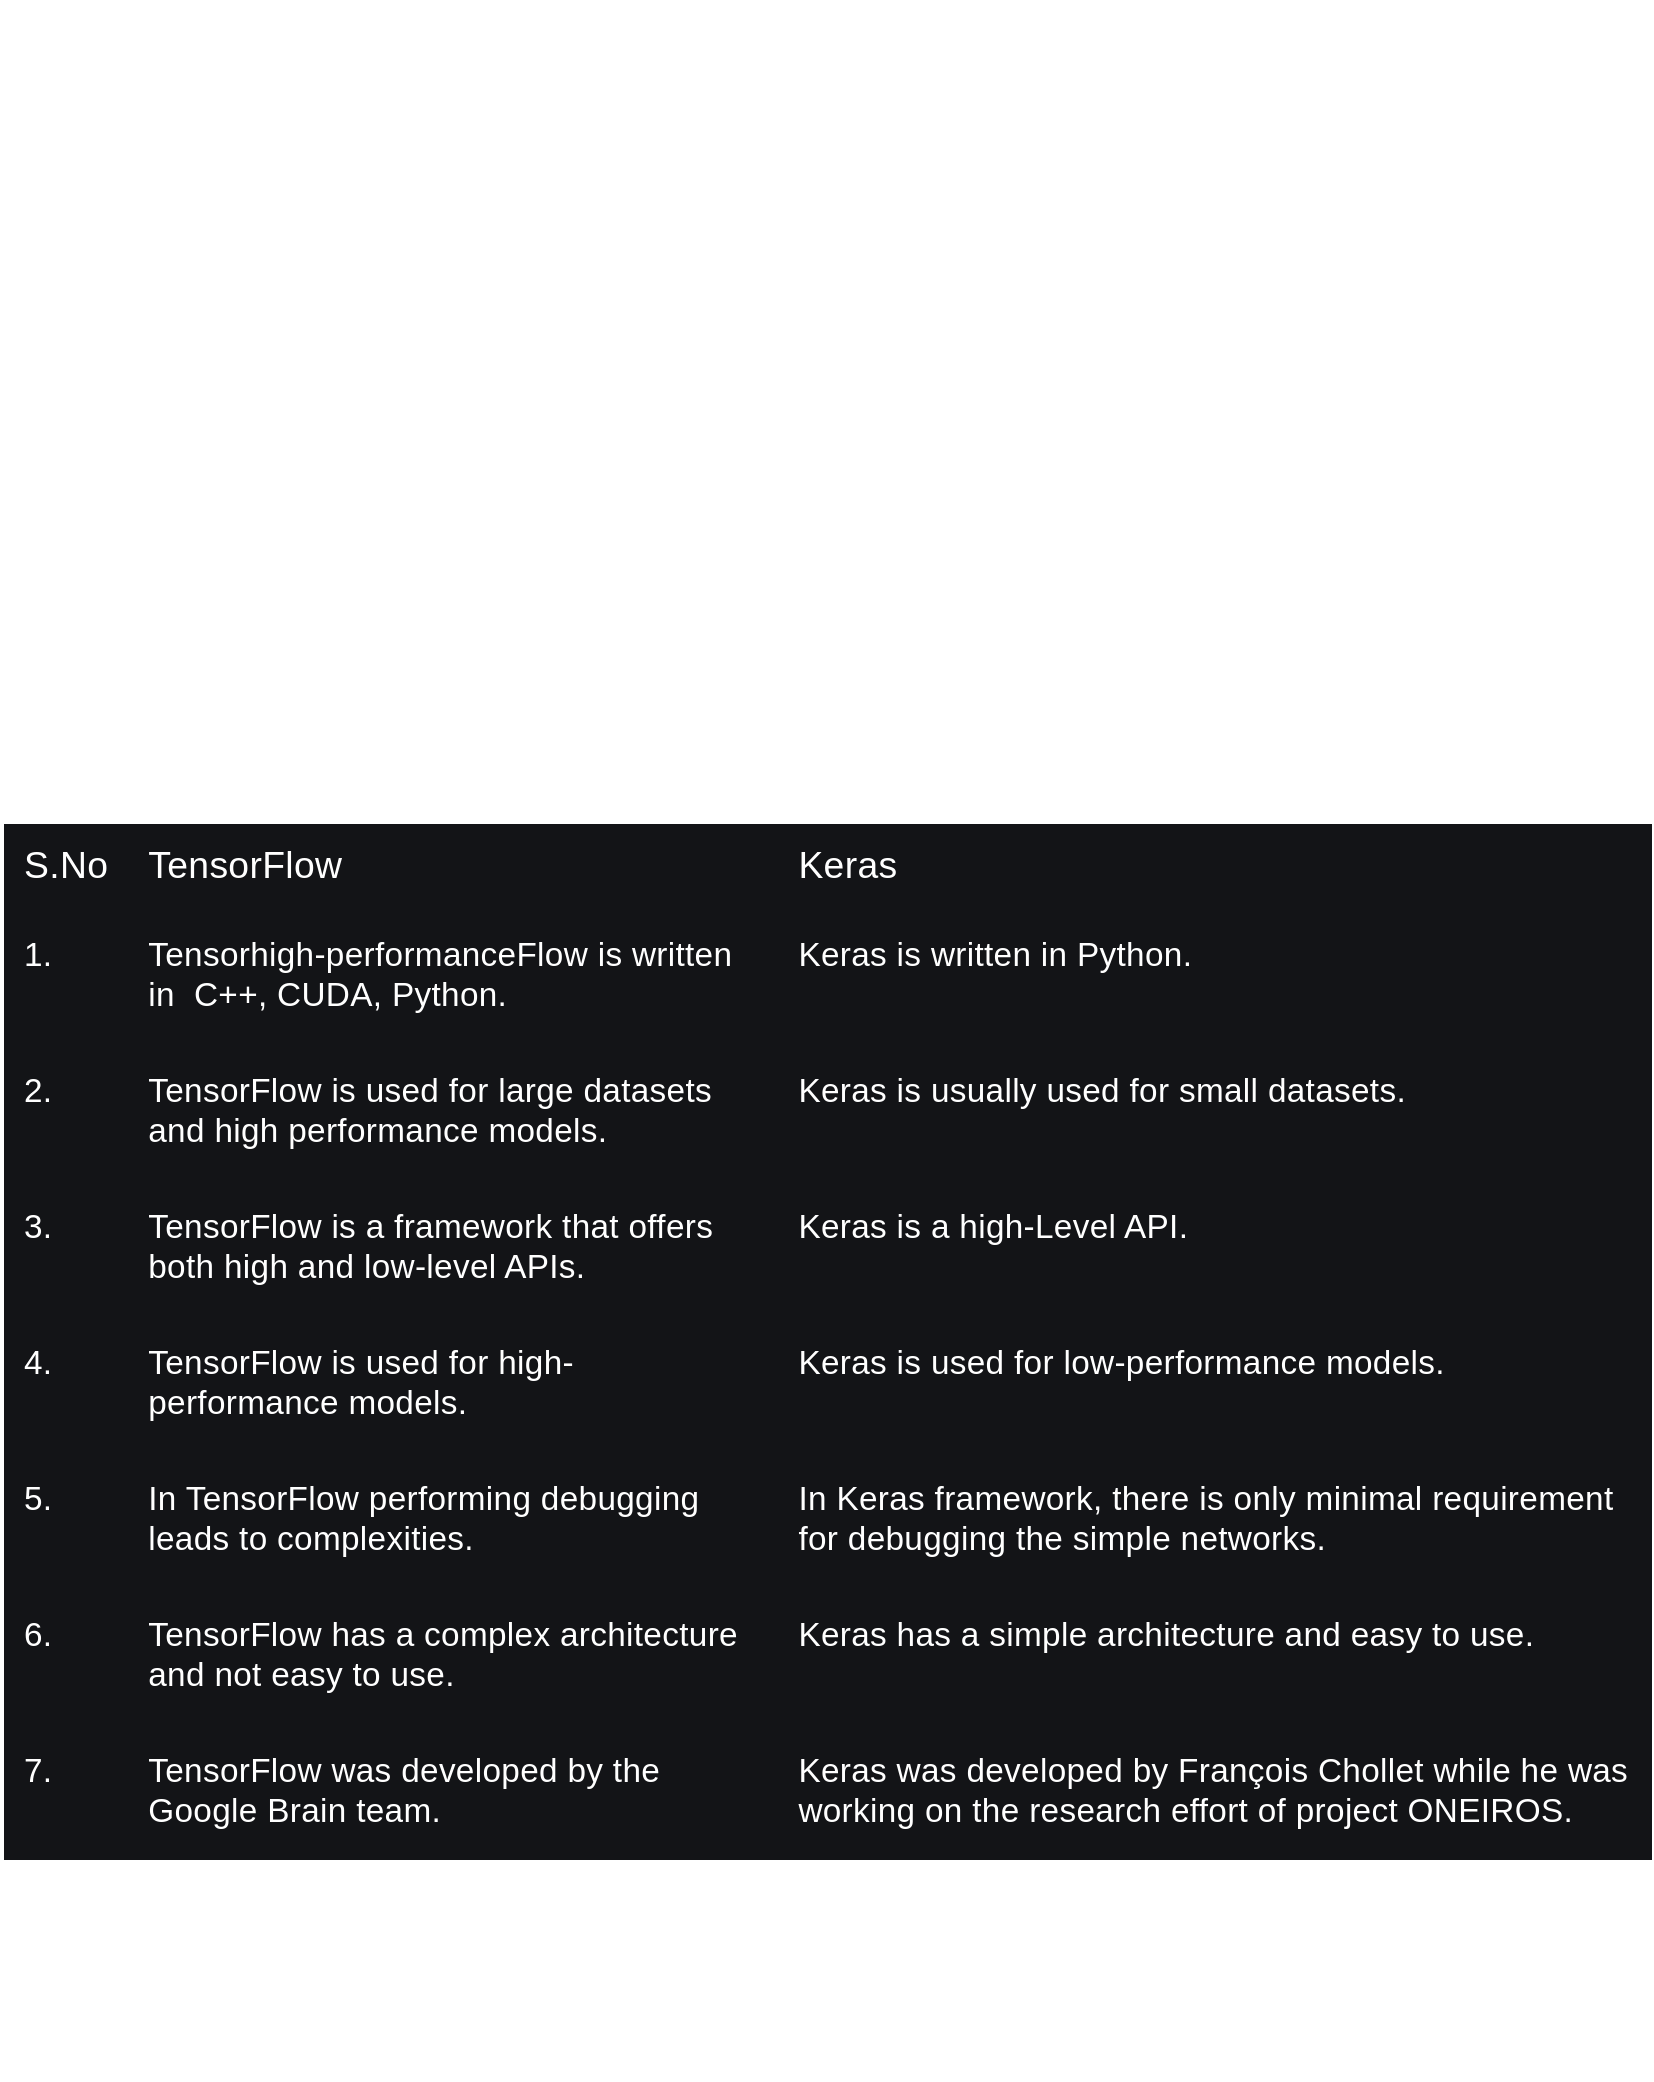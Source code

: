 <mxfile version="20.6.0" type="gitlab">
  <diagram id="eRmdAnoN5ShOYcXJQHxn" name="Page-1">
    <mxGraphModel dx="1422" dy="758" grid="1" gridSize="10" guides="1" tooltips="1" connect="1" arrows="1" fold="1" page="1" pageScale="1" pageWidth="827" pageHeight="1169" math="0" shadow="0">
      <root>
        <mxCell id="0" />
        <mxCell id="1" parent="0" />
        <mxCell id="6wu3yoFN8BWzLtmSqigc-1" value="" style="shape=image;verticalLabelPosition=bottom;labelBackgroundColor=default;verticalAlign=top;aspect=fixed;imageAspect=0;image=https://www.upgrad.com/blog/wp-content/uploads/2020/12/1-4.png;" parent="1" vertex="1">
          <mxGeometry x="110" y="120" width="520" height="257" as="geometry" />
        </mxCell>
        <UserObject label="&lt;table style=&quot;box-sizing: border-box; margin: 25px auto; padding: 0px; border: 0px; font-size: 17px; vertical-align: baseline; border-collapse: collapse; border-spacing: 0px; overflow-x: auto; display: block; color: rgb(255, 255, 255); font-family: urw-din, sans-serif; font-style: normal; font-variant-ligatures: normal; font-variant-caps: normal; font-weight: 400; letter-spacing: 0.162px; orphans: 2; text-align: justify; text-transform: none; widows: 2; word-spacing: 0px; -webkit-text-stroke-width: 0px; background-color: rgb(19, 20, 23); text-decoration-thickness: initial; text-decoration-style: initial; text-decoration-color: initial;&quot;&gt;&lt;thead style=&quot;box-sizing: border-box; margin: 0px; padding: 0px; border: 0px; font-size: 17px; vertical-align: baseline;&quot;&gt;&lt;tr style=&quot;box-sizing: border-box; margin: 0px; padding: 0px; border: 0px; font-size: 17px; vertical-align: baseline;&quot;&gt;&lt;th style=&quot;box-sizing: border-box; margin: 0px; padding: 10px; border: 0px; font-size: 14pt; vertical-align: baseline; font-weight: 500; text-align: left; background-color: var(--color-black); color: var(--gfg-body-color);&quot;&gt;S.No&lt;/th&gt;&lt;th style=&quot;box-sizing: border-box; margin: 0px; padding: 10px; border: 0px; font-size: 14pt; vertical-align: baseline; font-weight: 500; text-align: left; background-color: var(--color-black); color: var(--gfg-body-color);&quot;&gt;TensorFlow&lt;/th&gt;&lt;th style=&quot;box-sizing: border-box; margin: 0px; padding: 10px; border: 0px; font-size: 14pt; vertical-align: baseline; font-weight: 500; text-align: left; background-color: var(--color-black); color: var(--gfg-body-color);&quot;&gt;Keras&lt;/th&gt;&lt;/tr&gt;&lt;/thead&gt;&lt;tbody style=&quot;box-sizing: border-box; margin: 0px; padding: 0px; border: 0px; font-size: 17px; vertical-align: baseline;&quot;&gt;&lt;tr style=&quot;box-sizing: border-box; margin: 0px; padding: 0px; border: 0px; font-size: 17px; vertical-align: baseline; background-color: var(--gfg-body-color);&quot;&gt;&lt;td style=&quot;box-sizing: border-box; margin: 0px; padding: 14px 10px; border: 0px; font-size: 12.5pt; vertical-align: baseline; font-weight: 400; text-align: left;&quot;&gt;1.&lt;/td&gt;&lt;td style=&quot;box-sizing: border-box; margin: 0px; padding: 14px 10px; border: 0px; font-size: 12.5pt; vertical-align: baseline; font-weight: 400; text-align: left;&quot;&gt;Tensorhigh-performanceFlow is written in &amp;nbsp;C++, CUDA, Python.&lt;/td&gt;&lt;td style=&quot;box-sizing: border-box; margin: 0px; padding: 14px 10px; border: 0px; font-size: 12.5pt; vertical-align: baseline; font-weight: 400; text-align: left;&quot;&gt;Keras is written in Python.&lt;/td&gt;&lt;/tr&gt;&lt;tr style=&quot;box-sizing: border-box; margin: 0px; padding: 0px; border: 0px; font-size: 17px; vertical-align: baseline; background-color: var(--gfg-darkgrey);&quot;&gt;&lt;td style=&quot;box-sizing: border-box; margin: 0px; padding: 14px 10px; border: 0px; font-size: 12.5pt; vertical-align: baseline; font-weight: 400; text-align: left;&quot;&gt;2.&lt;/td&gt;&lt;td style=&quot;box-sizing: border-box; margin: 0px; padding: 14px 10px; border: 0px; font-size: 12.5pt; vertical-align: baseline; font-weight: 400; text-align: left;&quot;&gt;TensorFlow is used for large datasets and high performance models.&lt;/td&gt;&lt;td style=&quot;box-sizing: border-box; margin: 0px; padding: 14px 10px; border: 0px; font-size: 12.5pt; vertical-align: baseline; font-weight: 400; text-align: left;&quot;&gt;Keras is usually used for small datasets.&lt;/td&gt;&lt;/tr&gt;&lt;tr style=&quot;box-sizing: border-box; margin: 0px; padding: 0px; border: 0px; font-size: 17px; vertical-align: baseline; background-color: var(--gfg-body-color);&quot;&gt;&lt;td style=&quot;box-sizing: border-box; margin: 0px; padding: 14px 10px; border: 0px; font-size: 12.5pt; vertical-align: baseline; font-weight: 400; text-align: left;&quot;&gt;3.&lt;/td&gt;&lt;td style=&quot;box-sizing: border-box; margin: 0px; padding: 14px 10px; border: 0px; font-size: 12.5pt; vertical-align: baseline; font-weight: 400; text-align: left;&quot;&gt;TensorFlow is a framework that offers both high and low-level APIs.&lt;/td&gt;&lt;td style=&quot;box-sizing: border-box; margin: 0px; padding: 14px 10px; border: 0px; font-size: 12.5pt; vertical-align: baseline; font-weight: 400; text-align: left;&quot;&gt;Keras is a high-Level API.&lt;/td&gt;&lt;/tr&gt;&lt;tr style=&quot;box-sizing: border-box; margin: 0px; padding: 0px; border: 0px; font-size: 17px; vertical-align: baseline; background-color: var(--gfg-darkgrey);&quot;&gt;&lt;td style=&quot;box-sizing: border-box; margin: 0px; padding: 14px 10px; border: 0px; font-size: 12.5pt; vertical-align: baseline; font-weight: 400; text-align: left;&quot;&gt;4.&lt;/td&gt;&lt;td style=&quot;box-sizing: border-box; margin: 0px; padding: 14px 10px; border: 0px; font-size: 12.5pt; vertical-align: baseline; font-weight: 400; text-align: left;&quot;&gt;TensorFlow is used for high-performance models.&lt;/td&gt;&lt;td style=&quot;box-sizing: border-box; margin: 0px; padding: 14px 10px; border: 0px; font-size: 12.5pt; vertical-align: baseline; font-weight: 400; text-align: left;&quot;&gt;Keras is used for low-performance models.&lt;/td&gt;&lt;/tr&gt;&lt;tr style=&quot;box-sizing: border-box; margin: 0px; padding: 0px; border: 0px; font-size: 17px; vertical-align: baseline; background-color: var(--gfg-body-color);&quot;&gt;&lt;td style=&quot;box-sizing: border-box; margin: 0px; padding: 14px 10px; border: 0px; font-size: 12.5pt; vertical-align: baseline; font-weight: 400; text-align: left;&quot;&gt;5.&lt;/td&gt;&lt;td style=&quot;box-sizing: border-box; margin: 0px; padding: 14px 10px; border: 0px; font-size: 12.5pt; vertical-align: baseline; font-weight: 400; text-align: left;&quot;&gt;In TensorFlow performing debugging leads to complexities.&amp;nbsp;&lt;/td&gt;&lt;td style=&quot;box-sizing: border-box; margin: 0px; padding: 14px 10px; border: 0px; font-size: 12.5pt; vertical-align: baseline; font-weight: 400; text-align: left;&quot;&gt;In Keras framework, there is only minimal requirement for debugging the simple networks.&lt;/td&gt;&lt;/tr&gt;&lt;tr style=&quot;box-sizing: border-box; margin: 0px; padding: 0px; border: 0px; font-size: 17px; vertical-align: baseline; background-color: var(--gfg-darkgrey);&quot;&gt;&lt;td style=&quot;box-sizing: border-box; margin: 0px; padding: 14px 10px; border: 0px; font-size: 12.5pt; vertical-align: baseline; font-weight: 400; text-align: left;&quot;&gt;6.&lt;/td&gt;&lt;td style=&quot;box-sizing: border-box; margin: 0px; padding: 14px 10px; border: 0px; font-size: 12.5pt; vertical-align: baseline; font-weight: 400; text-align: left;&quot;&gt;TensorFlow has a complex architecture and not easy to use.&lt;/td&gt;&lt;td style=&quot;box-sizing: border-box; margin: 0px; padding: 14px 10px; border: 0px; font-size: 12.5pt; vertical-align: baseline; font-weight: 400; text-align: left;&quot;&gt;Keras has a simple architecture and easy to use.&lt;/td&gt;&lt;/tr&gt;&lt;tr style=&quot;box-sizing: border-box; margin: 0px; padding: 0px; border: 0px; font-size: 17px; vertical-align: baseline; background-color: var(--gfg-body-color);&quot;&gt;&lt;td style=&quot;box-sizing: border-box; margin: 0px; padding: 14px 10px; border: 0px; font-size: 12.5pt; vertical-align: baseline; font-weight: 400; text-align: left;&quot;&gt;7.&lt;/td&gt;&lt;td style=&quot;box-sizing: border-box; margin: 0px; padding: 14px 10px; border: 0px; font-size: 12.5pt; vertical-align: baseline; font-weight: 400; text-align: left;&quot;&gt;TensorFlow was developed by the Google Brain team.&lt;/td&gt;&lt;td style=&quot;box-sizing: border-box; margin: 0px; padding: 14px 10px; border: 0px; font-size: 12.5pt; vertical-align: baseline; font-weight: 400; text-align: left;&quot;&gt;Keras was developed by François Chollet while he was working on the research effort of project ONEIROS.&lt;/td&gt;&lt;/tr&gt;&lt;/tbody&gt;&lt;/table&gt;" link="https://www.geeksforgeeks.org/difference-between-tensorflow-and-keras/" id="BLUQx9atgZAGeK-jxghB-1">
          <mxCell style="text;whiteSpace=wrap;html=1;" vertex="1" parent="1">
            <mxGeometry y="500" width="826" height="660" as="geometry" />
          </mxCell>
        </UserObject>
      </root>
    </mxGraphModel>
  </diagram>
</mxfile>

